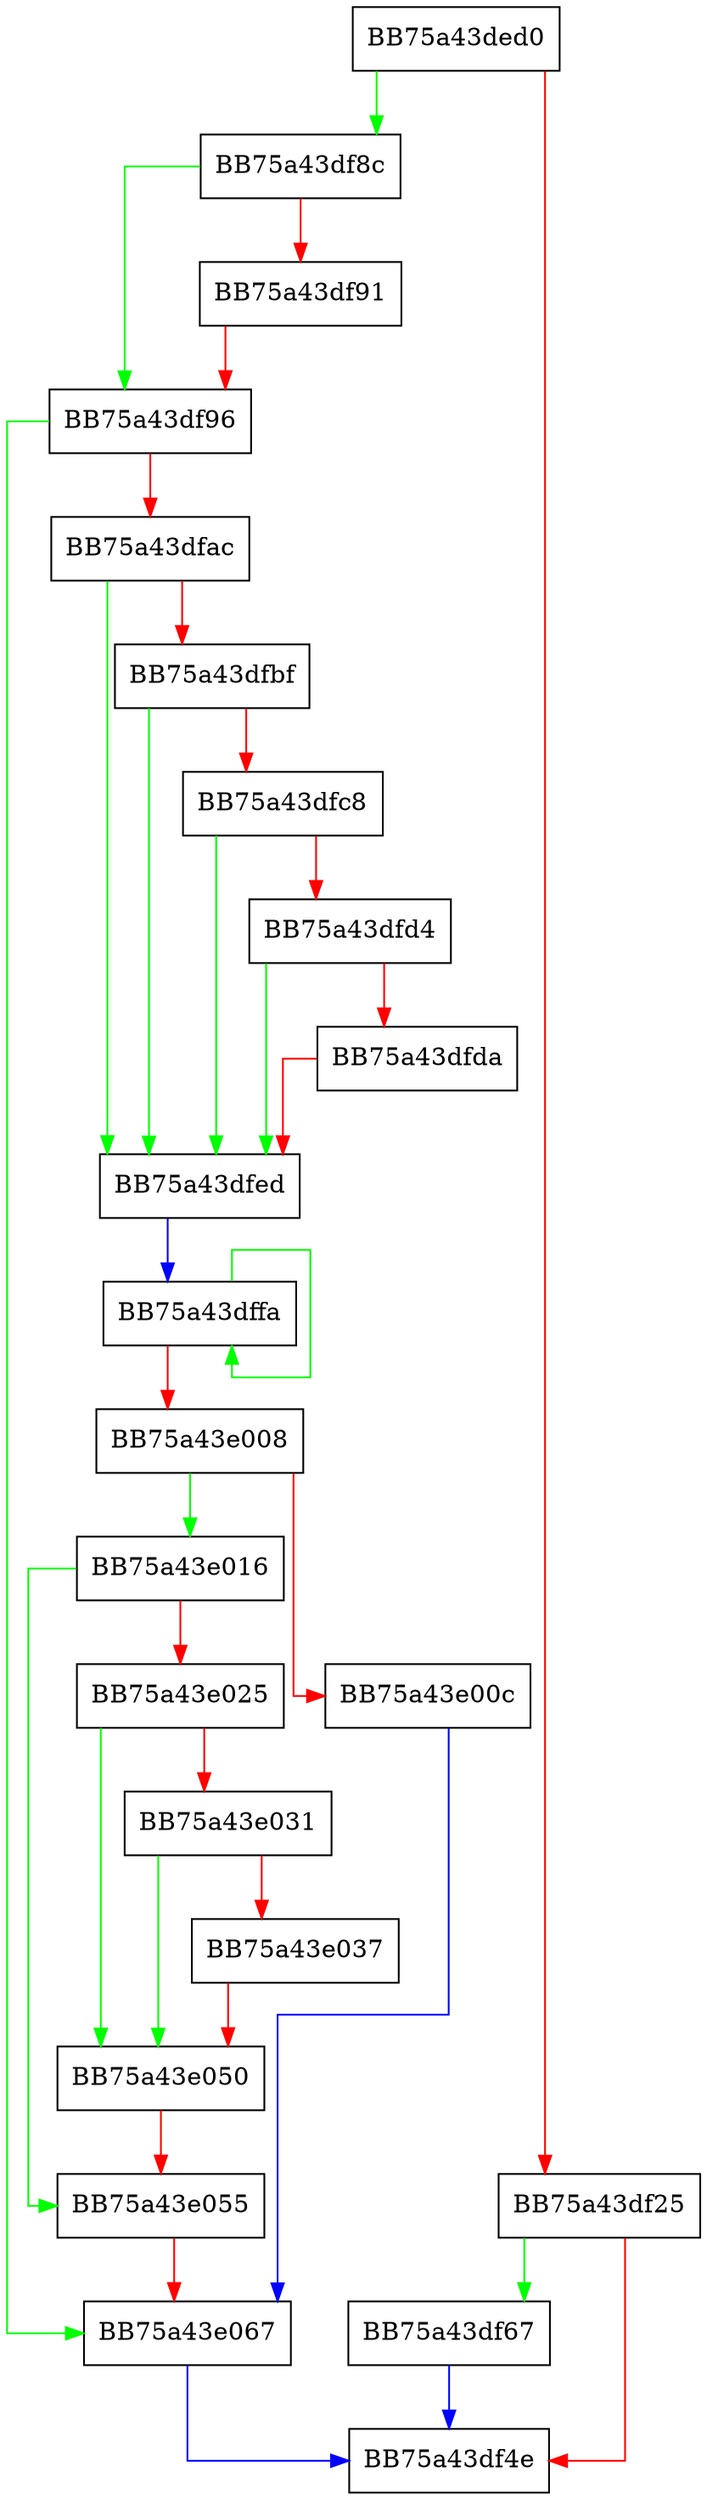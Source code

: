 digraph ProcessExitEvent {
  node [shape="box"];
  graph [splines=ortho];
  BB75a43ded0 -> BB75a43df8c [color="green"];
  BB75a43ded0 -> BB75a43df25 [color="red"];
  BB75a43df25 -> BB75a43df67 [color="green"];
  BB75a43df25 -> BB75a43df4e [color="red"];
  BB75a43df67 -> BB75a43df4e [color="blue"];
  BB75a43df8c -> BB75a43df96 [color="green"];
  BB75a43df8c -> BB75a43df91 [color="red"];
  BB75a43df91 -> BB75a43df96 [color="red"];
  BB75a43df96 -> BB75a43e067 [color="green"];
  BB75a43df96 -> BB75a43dfac [color="red"];
  BB75a43dfac -> BB75a43dfed [color="green"];
  BB75a43dfac -> BB75a43dfbf [color="red"];
  BB75a43dfbf -> BB75a43dfed [color="green"];
  BB75a43dfbf -> BB75a43dfc8 [color="red"];
  BB75a43dfc8 -> BB75a43dfed [color="green"];
  BB75a43dfc8 -> BB75a43dfd4 [color="red"];
  BB75a43dfd4 -> BB75a43dfed [color="green"];
  BB75a43dfd4 -> BB75a43dfda [color="red"];
  BB75a43dfda -> BB75a43dfed [color="red"];
  BB75a43dfed -> BB75a43dffa [color="blue"];
  BB75a43dffa -> BB75a43dffa [color="green"];
  BB75a43dffa -> BB75a43e008 [color="red"];
  BB75a43e008 -> BB75a43e016 [color="green"];
  BB75a43e008 -> BB75a43e00c [color="red"];
  BB75a43e00c -> BB75a43e067 [color="blue"];
  BB75a43e016 -> BB75a43e055 [color="green"];
  BB75a43e016 -> BB75a43e025 [color="red"];
  BB75a43e025 -> BB75a43e050 [color="green"];
  BB75a43e025 -> BB75a43e031 [color="red"];
  BB75a43e031 -> BB75a43e050 [color="green"];
  BB75a43e031 -> BB75a43e037 [color="red"];
  BB75a43e037 -> BB75a43e050 [color="red"];
  BB75a43e050 -> BB75a43e055 [color="red"];
  BB75a43e055 -> BB75a43e067 [color="red"];
  BB75a43e067 -> BB75a43df4e [color="blue"];
}